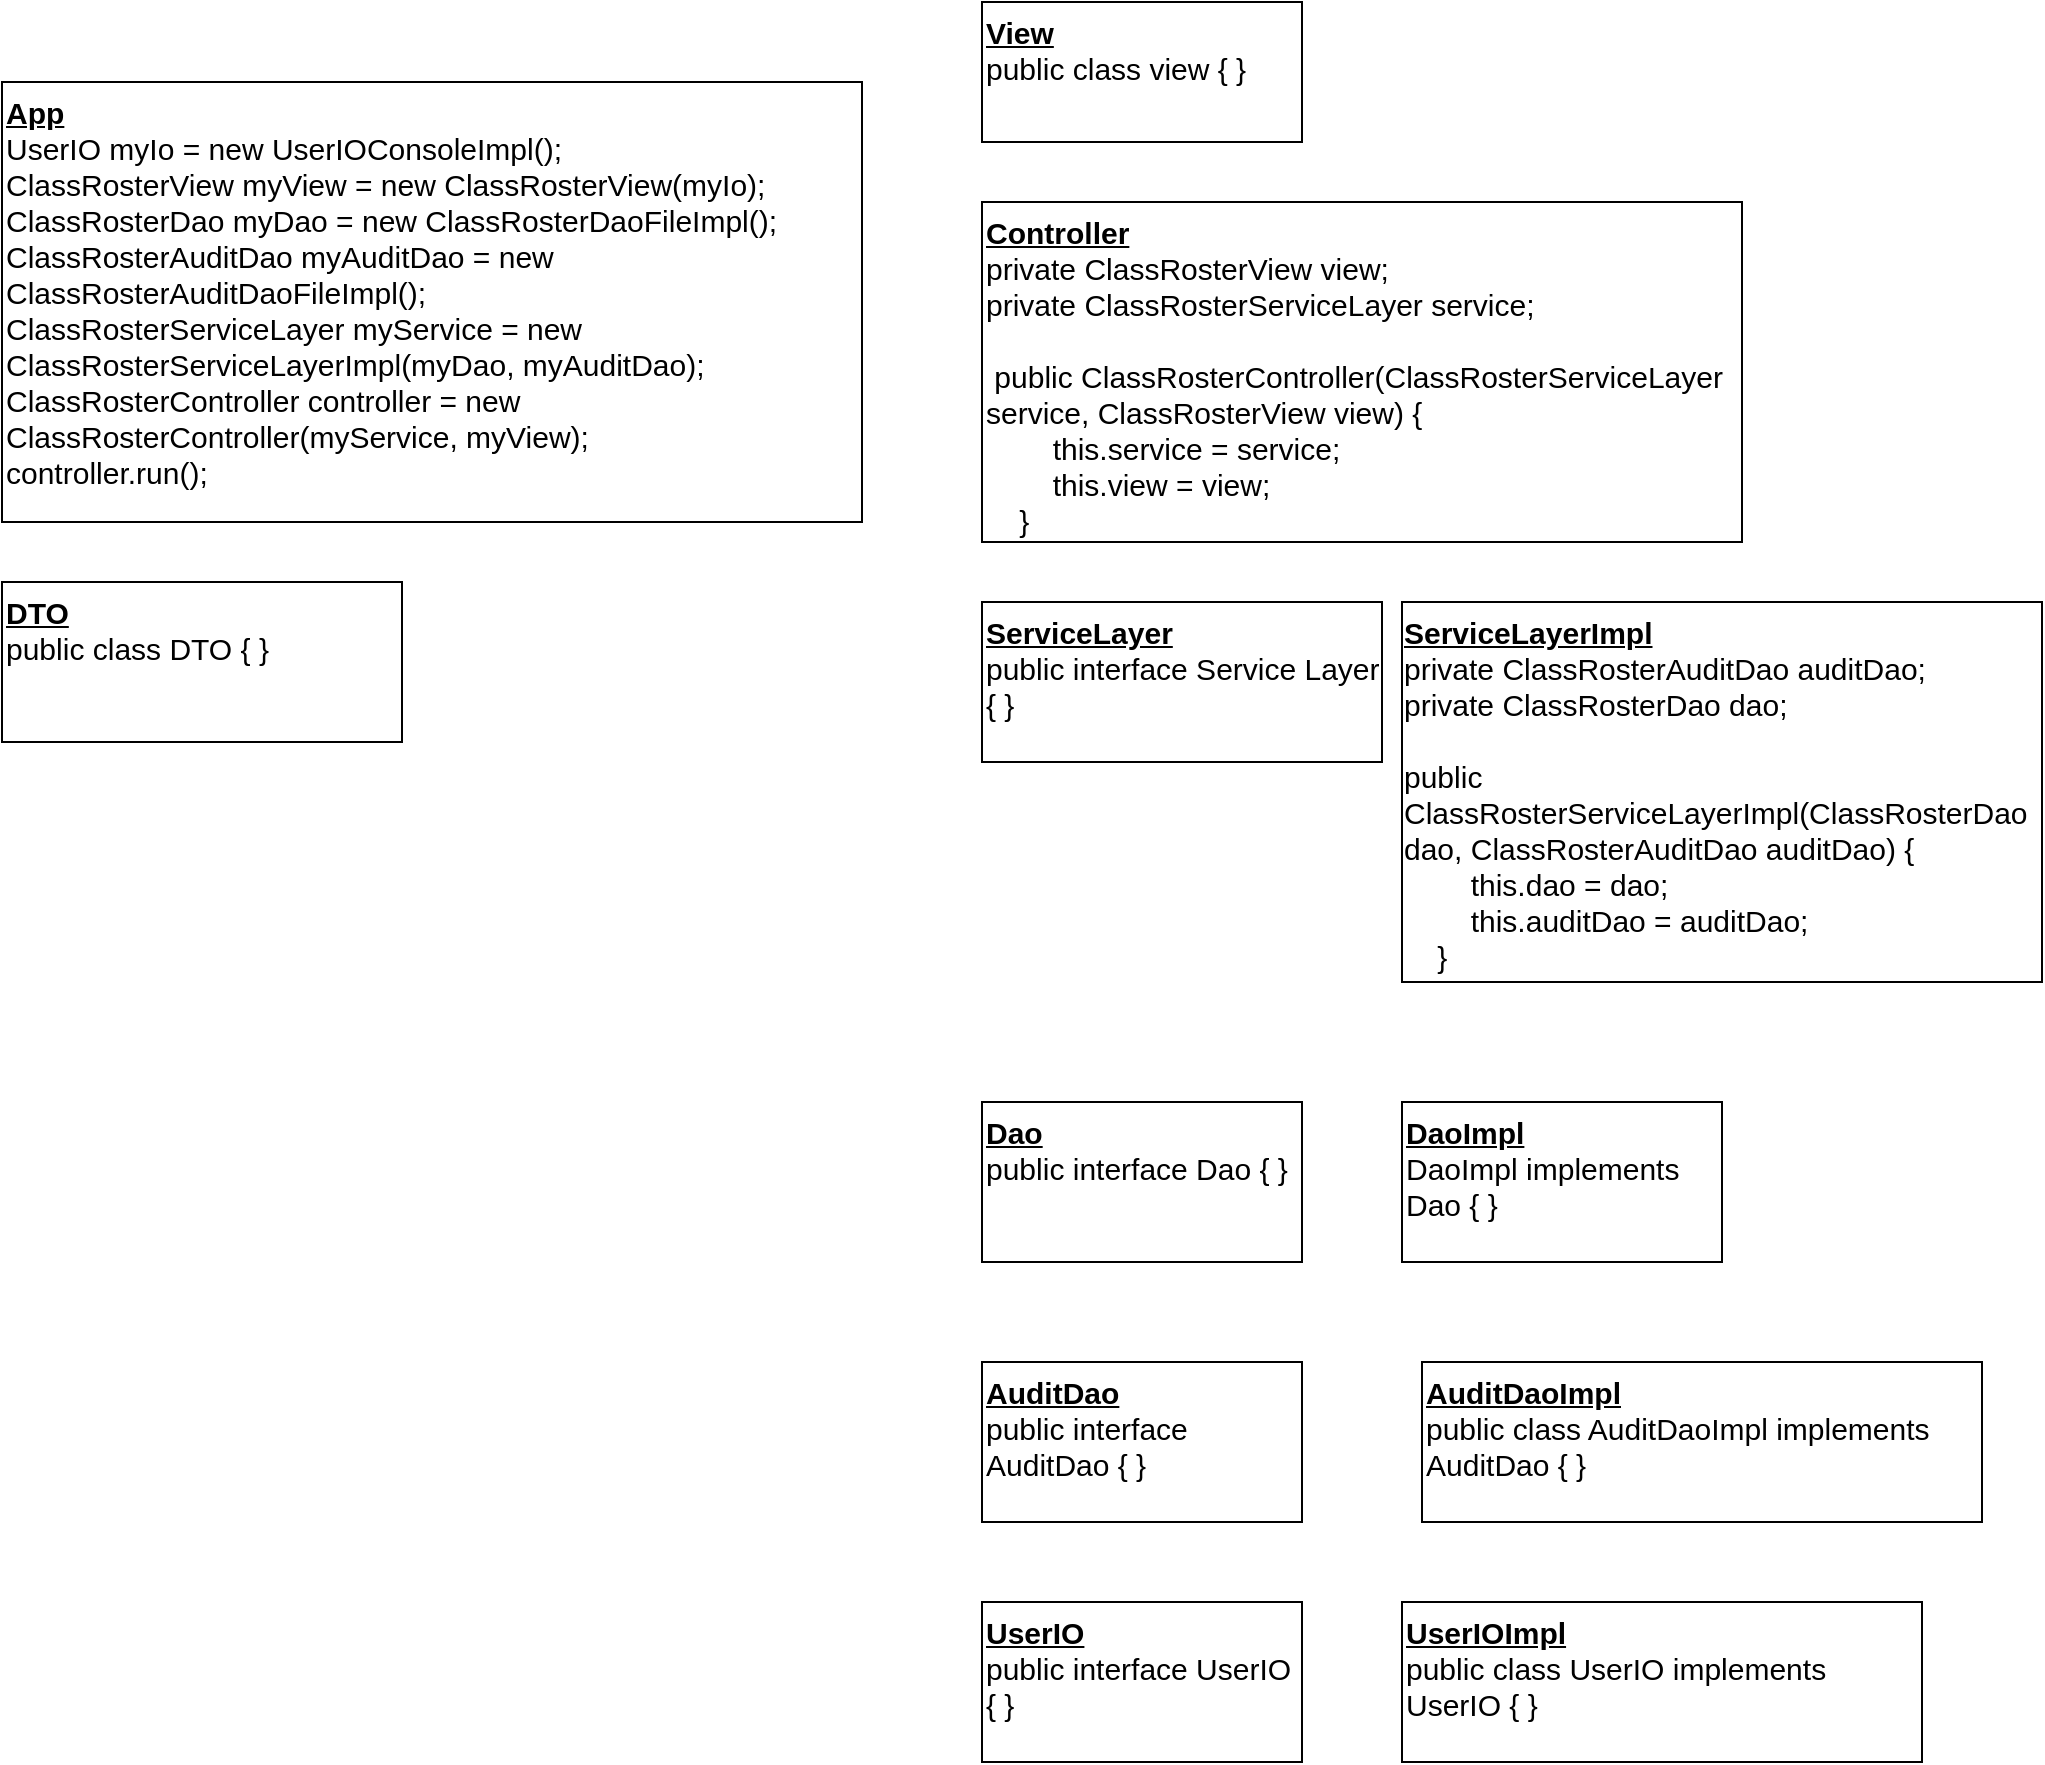 <mxfile version="20.3.7" type="device"><diagram name="Page-1" id="52a04d89-c75d-2922-d76d-85b35f80e030"><mxGraphModel dx="1502" dy="678" grid="1" gridSize="10" guides="1" tooltips="1" connect="1" arrows="1" fold="1" page="1" pageScale="1" pageWidth="1100" pageHeight="850" background="none" math="0" shadow="0"><root><mxCell id="0"/><mxCell id="a4A6ljJAo7UkGLw14lrS-2" parent="0"/><mxCell id="a4A6ljJAo7UkGLw14lrS-3" value="&lt;font style=&quot;font-size: 15px;&quot;&gt;&lt;u style=&quot;font-size: 15px;&quot;&gt;&lt;b style=&quot;font-size: 15px;&quot;&gt;App&lt;/b&gt;&lt;/u&gt;&lt;br style=&quot;font-size: 15px;&quot;&gt;&lt;/font&gt;&lt;div style=&quot;font-size: 15px;&quot;&gt;&lt;font style=&quot;font-size: 15px;&quot;&gt;UserIO myIo = new UserIOConsoleImpl();&lt;/font&gt;&lt;/div&gt;&lt;div style=&quot;font-size: 15px;&quot;&gt;&lt;font style=&quot;font-size: 15px;&quot;&gt;ClassRosterView myView = new ClassRosterView(myIo);&lt;/font&gt;&lt;/div&gt;&lt;div style=&quot;font-size: 15px;&quot;&gt;&lt;font style=&quot;font-size: 15px;&quot;&gt;ClassRosterDao myDao = new ClassRosterDaoFileImpl();&amp;nbsp; &amp;nbsp; &amp;nbsp; &amp;nbsp;&amp;nbsp;&lt;/font&gt;&lt;/div&gt;&lt;div style=&quot;font-size: 15px;&quot;&gt;&lt;font style=&quot;font-size: 15px;&quot;&gt;ClassRosterAuditDao myAuditDao = new ClassRosterAuditDaoFileImpl();&lt;/font&gt;&lt;/div&gt;&lt;div style=&quot;font-size: 15px;&quot;&gt;&lt;font style=&quot;font-size: 15px;&quot;&gt;ClassRosterServiceLayer myService = new ClassRosterServiceLayerImpl(myDao, myAuditDao);&lt;/font&gt;&lt;/div&gt;&lt;div style=&quot;font-size: 15px;&quot;&gt;&lt;font style=&quot;font-size: 15px;&quot;&gt;ClassRosterController controller = new ClassRosterController(myService, myView);&lt;/font&gt;&lt;/div&gt;&lt;div style=&quot;font-size: 15px;&quot;&gt;&lt;font style=&quot;font-size: 15px;&quot;&gt;controller.run();&lt;/font&gt;&lt;/div&gt;" style="rounded=0;whiteSpace=wrap;html=1;hachureGap=4;align=left;verticalAlign=top;fontSize=15;" vertex="1" parent="a4A6ljJAo7UkGLw14lrS-2"><mxGeometry x="20" y="50" width="430" height="220" as="geometry"/></mxCell><mxCell id="a4A6ljJAo7UkGLw14lrS-5" value="&lt;u style=&quot;font-size: 15px;&quot;&gt;&lt;b style=&quot;font-size: 15px;&quot;&gt;Controller&lt;/b&gt;&lt;/u&gt;&lt;br style=&quot;font-size: 15px;&quot;&gt;private ClassRosterView view;&lt;br style=&quot;font-size: 15px;&quot;&gt;private ClassRosterServiceLayer service;&lt;br style=&quot;font-size: 15px;&quot;&gt;&amp;nbsp; &amp;nbsp;&amp;nbsp;&lt;br style=&quot;font-size: 15px;&quot;&gt;&amp;nbsp;public ClassRosterController(ClassRosterServiceLayer service, ClassRosterView view) {&lt;br style=&quot;font-size: 15px;&quot;&gt;&amp;nbsp; &amp;nbsp; &amp;nbsp; &amp;nbsp; this.service = service;&lt;br style=&quot;font-size: 15px;&quot;&gt;&amp;nbsp; &amp;nbsp; &amp;nbsp; &amp;nbsp; this.view = view;&lt;br style=&quot;font-size: 15px;&quot;&gt;&amp;nbsp; &amp;nbsp; }" style="rounded=0;whiteSpace=wrap;html=1;hachureGap=4;fontSize=15;align=left;verticalAlign=top;" vertex="1" parent="a4A6ljJAo7UkGLw14lrS-2"><mxGeometry x="510" y="110" width="380" height="170" as="geometry"/></mxCell><mxCell id="a4A6ljJAo7UkGLw14lrS-6" value="&lt;div style=&quot;font-size: 15px;&quot;&gt;&lt;u style=&quot;background-color: initial; font-size: 15px;&quot;&gt;&lt;b style=&quot;font-size: 15px;&quot;&gt;Dao&lt;/b&gt;&lt;/u&gt;&lt;/div&gt;public interface Dao { }" style="rounded=0;whiteSpace=wrap;html=1;hachureGap=4;fontSize=15;align=left;verticalAlign=top;" vertex="1" parent="a4A6ljJAo7UkGLw14lrS-2"><mxGeometry x="510" y="560" width="160" height="80" as="geometry"/></mxCell><mxCell id="a4A6ljJAo7UkGLw14lrS-7" value="&lt;div style=&quot;font-size: 15px;&quot;&gt;&lt;b style=&quot;background-color: initial; font-size: 15px;&quot;&gt;&lt;u style=&quot;font-size: 15px;&quot;&gt;DaoImpl&lt;/u&gt;&lt;/b&gt;&lt;/div&gt;DaoImpl implements Dao { }" style="rounded=0;whiteSpace=wrap;html=1;hachureGap=4;fontSize=15;align=left;horizontal=1;verticalAlign=top;" vertex="1" parent="a4A6ljJAo7UkGLw14lrS-2"><mxGeometry x="720" y="560" width="160" height="80" as="geometry"/></mxCell><mxCell id="a4A6ljJAo7UkGLw14lrS-8" value="&lt;div style=&quot;font-size: 15px;&quot;&gt;&lt;b style=&quot;background-color: initial; font-size: 15px;&quot;&gt;&lt;u style=&quot;font-size: 15px;&quot;&gt;View&lt;/u&gt;&lt;/b&gt;&lt;/div&gt;public class view { }" style="rounded=0;whiteSpace=wrap;html=1;hachureGap=4;fontSize=15;verticalAlign=top;align=left;" vertex="1" parent="a4A6ljJAo7UkGLw14lrS-2"><mxGeometry x="510" y="10" width="160" height="70" as="geometry"/></mxCell><mxCell id="a4A6ljJAo7UkGLw14lrS-9" value="&lt;div style=&quot;font-size: 15px;&quot;&gt;&lt;span style=&quot;background-color: initial; font-size: 15px;&quot;&gt;&lt;b style=&quot;font-size: 15px;&quot;&gt;&lt;u style=&quot;font-size: 15px;&quot;&gt;UserIO&lt;/u&gt;&lt;/b&gt;&lt;/span&gt;&lt;/div&gt;&lt;div style=&quot;font-size: 15px;&quot;&gt;&lt;span style=&quot;background-color: initial; font-size: 15px;&quot;&gt;public interface UserIO { }&lt;/span&gt;&lt;/div&gt;" style="rounded=0;whiteSpace=wrap;html=1;hachureGap=4;fontSize=15;verticalAlign=top;align=left;" vertex="1" parent="a4A6ljJAo7UkGLw14lrS-2"><mxGeometry x="510" y="810" width="160" height="80" as="geometry"/></mxCell><mxCell id="a4A6ljJAo7UkGLw14lrS-10" value="&lt;b style=&quot;font-size: 15px;&quot;&gt;&lt;u style=&quot;font-size: 15px;&quot;&gt;UserIOImpl&lt;/u&gt;&lt;/b&gt;&lt;br style=&quot;font-size: 15px;&quot;&gt;public class UserIO implements UserIO { }&amp;nbsp;" style="rounded=0;whiteSpace=wrap;html=1;hachureGap=4;fontSize=15;align=left;verticalAlign=top;" vertex="1" parent="a4A6ljJAo7UkGLw14lrS-2"><mxGeometry x="720" y="810" width="260" height="80" as="geometry"/></mxCell><mxCell id="a4A6ljJAo7UkGLw14lrS-11" value="&lt;div style=&quot;font-size: 15px;&quot;&gt;&lt;span style=&quot;background-color: initial; font-size: 15px;&quot;&gt;&lt;b style=&quot;font-size: 15px;&quot;&gt;&lt;u style=&quot;font-size: 15px;&quot;&gt;AuditDao&lt;/u&gt;&lt;/b&gt;&lt;/span&gt;&lt;/div&gt;&lt;div style=&quot;font-size: 15px;&quot;&gt;&lt;span style=&quot;background-color: initial; font-size: 15px;&quot;&gt;public interface AuditDao { }&lt;/span&gt;&lt;/div&gt;" style="rounded=0;whiteSpace=wrap;html=1;hachureGap=4;fontSize=15;verticalAlign=top;align=left;" vertex="1" parent="a4A6ljJAo7UkGLw14lrS-2"><mxGeometry x="510" y="690" width="160" height="80" as="geometry"/></mxCell><mxCell id="a4A6ljJAo7UkGLw14lrS-12" value="&lt;b style=&quot;font-size: 15px;&quot;&gt;&lt;u style=&quot;font-size: 15px;&quot;&gt;AuditDaoImpl&lt;/u&gt;&lt;/b&gt;&lt;br style=&quot;font-size: 15px;&quot;&gt;public class AuditDaoImpl implements AuditDao { }&amp;nbsp;" style="rounded=0;whiteSpace=wrap;html=1;hachureGap=4;fontSize=15;align=left;verticalAlign=top;" vertex="1" parent="a4A6ljJAo7UkGLw14lrS-2"><mxGeometry x="730" y="690" width="280" height="80" as="geometry"/></mxCell><mxCell id="a4A6ljJAo7UkGLw14lrS-14" value="&lt;b style=&quot;font-size: 15px;&quot;&gt;&lt;u style=&quot;font-size: 15px;&quot;&gt;DTO&lt;/u&gt;&lt;/b&gt;&lt;br style=&quot;font-size: 15px;&quot;&gt;public class DTO { }&amp;nbsp;" style="rounded=0;whiteSpace=wrap;html=1;hachureGap=4;fontSize=15;align=left;verticalAlign=top;" vertex="1" parent="a4A6ljJAo7UkGLw14lrS-2"><mxGeometry x="20" y="300" width="200" height="80" as="geometry"/></mxCell><mxCell id="a4A6ljJAo7UkGLw14lrS-15" value="&lt;div style=&quot;font-size: 15px;&quot;&gt;&lt;b style=&quot;background-color: initial; font-size: 15px;&quot;&gt;&lt;u style=&quot;font-size: 15px;&quot;&gt;ServiceLayer&lt;/u&gt;&lt;/b&gt;&lt;/div&gt;&lt;div style=&quot;font-size: 15px;&quot;&gt;&lt;span style=&quot;background-color: initial; font-size: 15px;&quot;&gt;public interface Service Layer { }&lt;/span&gt;&lt;/div&gt;" style="rounded=0;whiteSpace=wrap;html=1;hachureGap=4;fontSize=15;align=left;verticalAlign=top;" vertex="1" parent="a4A6ljJAo7UkGLw14lrS-2"><mxGeometry x="510" y="310" width="200" height="80" as="geometry"/></mxCell><mxCell id="a4A6ljJAo7UkGLw14lrS-16" value="&lt;div style=&quot;text-align: left; font-size: 15px;&quot;&gt;&lt;span style=&quot;background-color: initial; font-size: 15px;&quot;&gt;&lt;b style=&quot;font-size: 15px;&quot;&gt;&lt;u style=&quot;font-size: 15px;&quot;&gt;ServiceLayerImpl&lt;/u&gt;&lt;/b&gt;&lt;/span&gt;&lt;/div&gt;&lt;div style=&quot;text-align: left; font-size: 15px;&quot;&gt;private ClassRosterAuditDao auditDao;&amp;nbsp;&lt;/div&gt;&lt;div style=&quot;text-align: left; font-size: 15px;&quot;&gt;private ClassRosterDao dao;&lt;/div&gt;&lt;div style=&quot;text-align: left; font-size: 15px;&quot;&gt;&amp;nbsp; &amp;nbsp;&amp;nbsp;&lt;/div&gt;&lt;div style=&quot;text-align: left; font-size: 15px;&quot;&gt;public ClassRosterServiceLayerImpl(ClassRosterDao dao, ClassRosterAuditDao auditDao) {&lt;/div&gt;&lt;div style=&quot;text-align: left; font-size: 15px;&quot;&gt;&amp;nbsp; &amp;nbsp; &amp;nbsp; &amp;nbsp; this.dao = dao;&lt;/div&gt;&lt;div style=&quot;text-align: left; font-size: 15px;&quot;&gt;&amp;nbsp; &amp;nbsp; &amp;nbsp; &amp;nbsp; this.auditDao = auditDao;&lt;/div&gt;&lt;div style=&quot;text-align: left; font-size: 15px;&quot;&gt;&amp;nbsp; &amp;nbsp; }&lt;/div&gt;" style="rounded=0;whiteSpace=wrap;html=1;hachureGap=4;fontSize=15;verticalAlign=top;" vertex="1" parent="a4A6ljJAo7UkGLw14lrS-2"><mxGeometry x="720" y="310" width="320" height="190" as="geometry"/></mxCell></root></mxGraphModel></diagram></mxfile>
